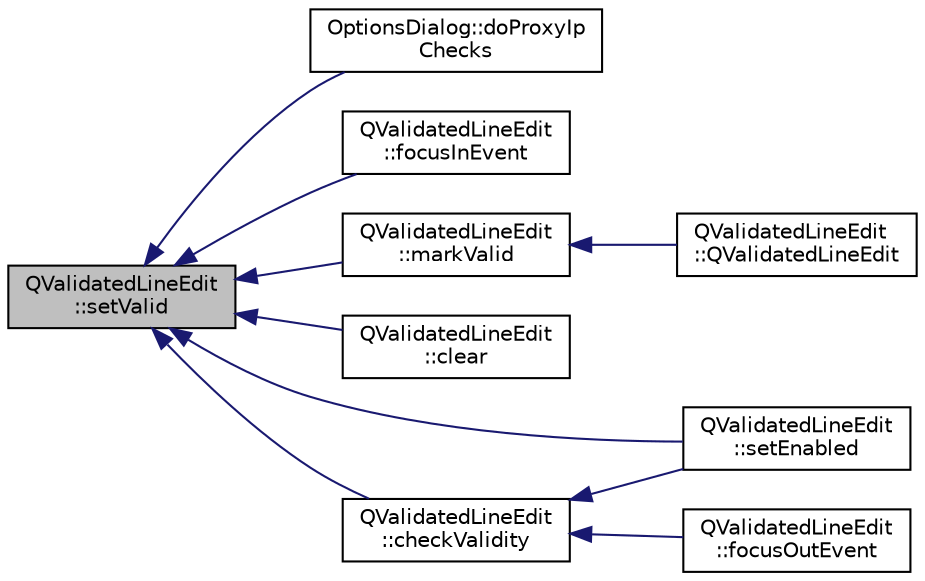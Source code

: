 digraph "QValidatedLineEdit::setValid"
{
  edge [fontname="Helvetica",fontsize="10",labelfontname="Helvetica",labelfontsize="10"];
  node [fontname="Helvetica",fontsize="10",shape=record];
  rankdir="LR";
  Node36 [label="QValidatedLineEdit\l::setValid",height=0.2,width=0.4,color="black", fillcolor="grey75", style="filled", fontcolor="black"];
  Node36 -> Node37 [dir="back",color="midnightblue",fontsize="10",style="solid",fontname="Helvetica"];
  Node37 [label="OptionsDialog::doProxyIp\lChecks",height=0.2,width=0.4,color="black", fillcolor="white", style="filled",URL="$class_options_dialog.html#ad0881b054b041e080a7cca8a0601651e"];
  Node36 -> Node38 [dir="back",color="midnightblue",fontsize="10",style="solid",fontname="Helvetica"];
  Node38 [label="QValidatedLineEdit\l::focusInEvent",height=0.2,width=0.4,color="black", fillcolor="white", style="filled",URL="$class_q_validated_line_edit.html#a914d4efae9ac7c74faa3a4a82d26fec3"];
  Node36 -> Node39 [dir="back",color="midnightblue",fontsize="10",style="solid",fontname="Helvetica"];
  Node39 [label="QValidatedLineEdit\l::markValid",height=0.2,width=0.4,color="black", fillcolor="white", style="filled",URL="$class_q_validated_line_edit.html#a28eb0f6ea6011d33b53bb73cd8af1843"];
  Node39 -> Node40 [dir="back",color="midnightblue",fontsize="10",style="solid",fontname="Helvetica"];
  Node40 [label="QValidatedLineEdit\l::QValidatedLineEdit",height=0.2,width=0.4,color="black", fillcolor="white", style="filled",URL="$class_q_validated_line_edit.html#a542bbdf8df060026a4b43f76a000193c"];
  Node36 -> Node41 [dir="back",color="midnightblue",fontsize="10",style="solid",fontname="Helvetica"];
  Node41 [label="QValidatedLineEdit\l::clear",height=0.2,width=0.4,color="black", fillcolor="white", style="filled",URL="$class_q_validated_line_edit.html#aee2a648f6f4904f21e55871afbddefa9"];
  Node36 -> Node42 [dir="back",color="midnightblue",fontsize="10",style="solid",fontname="Helvetica"];
  Node42 [label="QValidatedLineEdit\l::setEnabled",height=0.2,width=0.4,color="black", fillcolor="white", style="filled",URL="$class_q_validated_line_edit.html#af0a2d32e9d2fb08c5069852cf4bfc860"];
  Node36 -> Node43 [dir="back",color="midnightblue",fontsize="10",style="solid",fontname="Helvetica"];
  Node43 [label="QValidatedLineEdit\l::checkValidity",height=0.2,width=0.4,color="black", fillcolor="white", style="filled",URL="$class_q_validated_line_edit.html#aa5b5196dc6215f088bc138ac4dbc3e28"];
  Node43 -> Node44 [dir="back",color="midnightblue",fontsize="10",style="solid",fontname="Helvetica"];
  Node44 [label="QValidatedLineEdit\l::focusOutEvent",height=0.2,width=0.4,color="black", fillcolor="white", style="filled",URL="$class_q_validated_line_edit.html#a842e76d50efaa98a9eb1fa0343132503"];
  Node43 -> Node42 [dir="back",color="midnightblue",fontsize="10",style="solid",fontname="Helvetica"];
}
